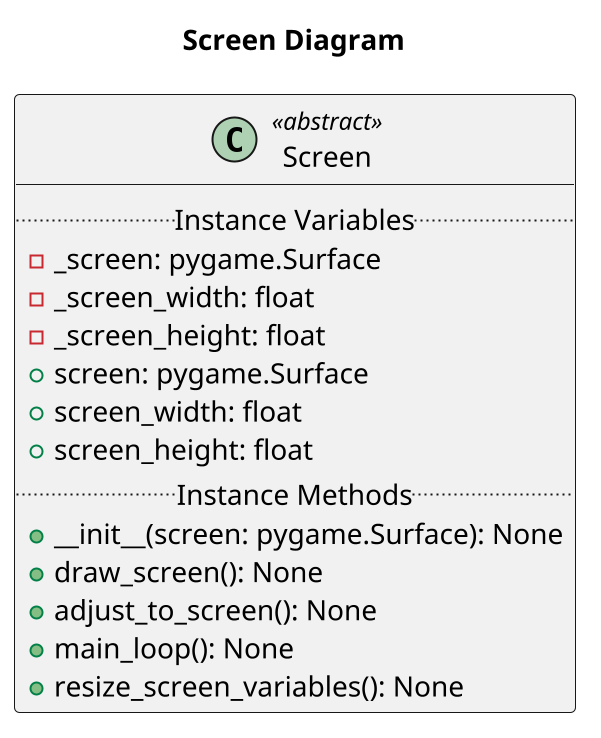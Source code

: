 @startuml
scale 2
title "Screen Diagram"
class Screen <<abstract>>{
    .. Instance Variables ..
    - _screen: pygame.Surface
    - _screen_width: float
    - _screen_height: float
    + screen: pygame.Surface
    + screen_width: float
    + screen_height: float
    .. Instance Methods ..
    + __init__(screen: pygame.Surface): None
    + draw_screen(): None
    + adjust_to_screen(): None
    + main_loop(): None
    + resize_screen_variables(): None
}
@enduml